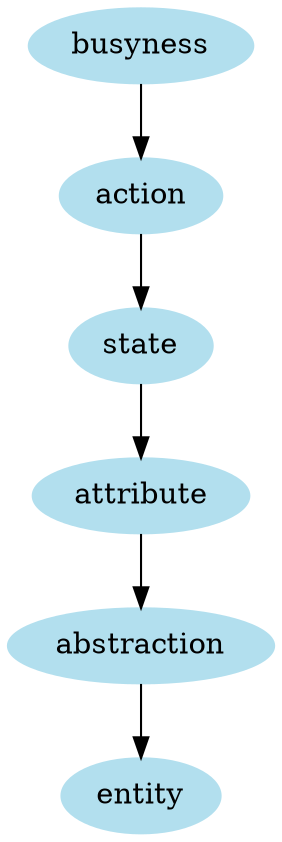 digraph unix {
	node [color=lightblue2 style=filled]
	size="6,6"
	busyness -> action
	action -> state
	state -> attribute
	attribute -> abstraction
	abstraction -> entity
}
